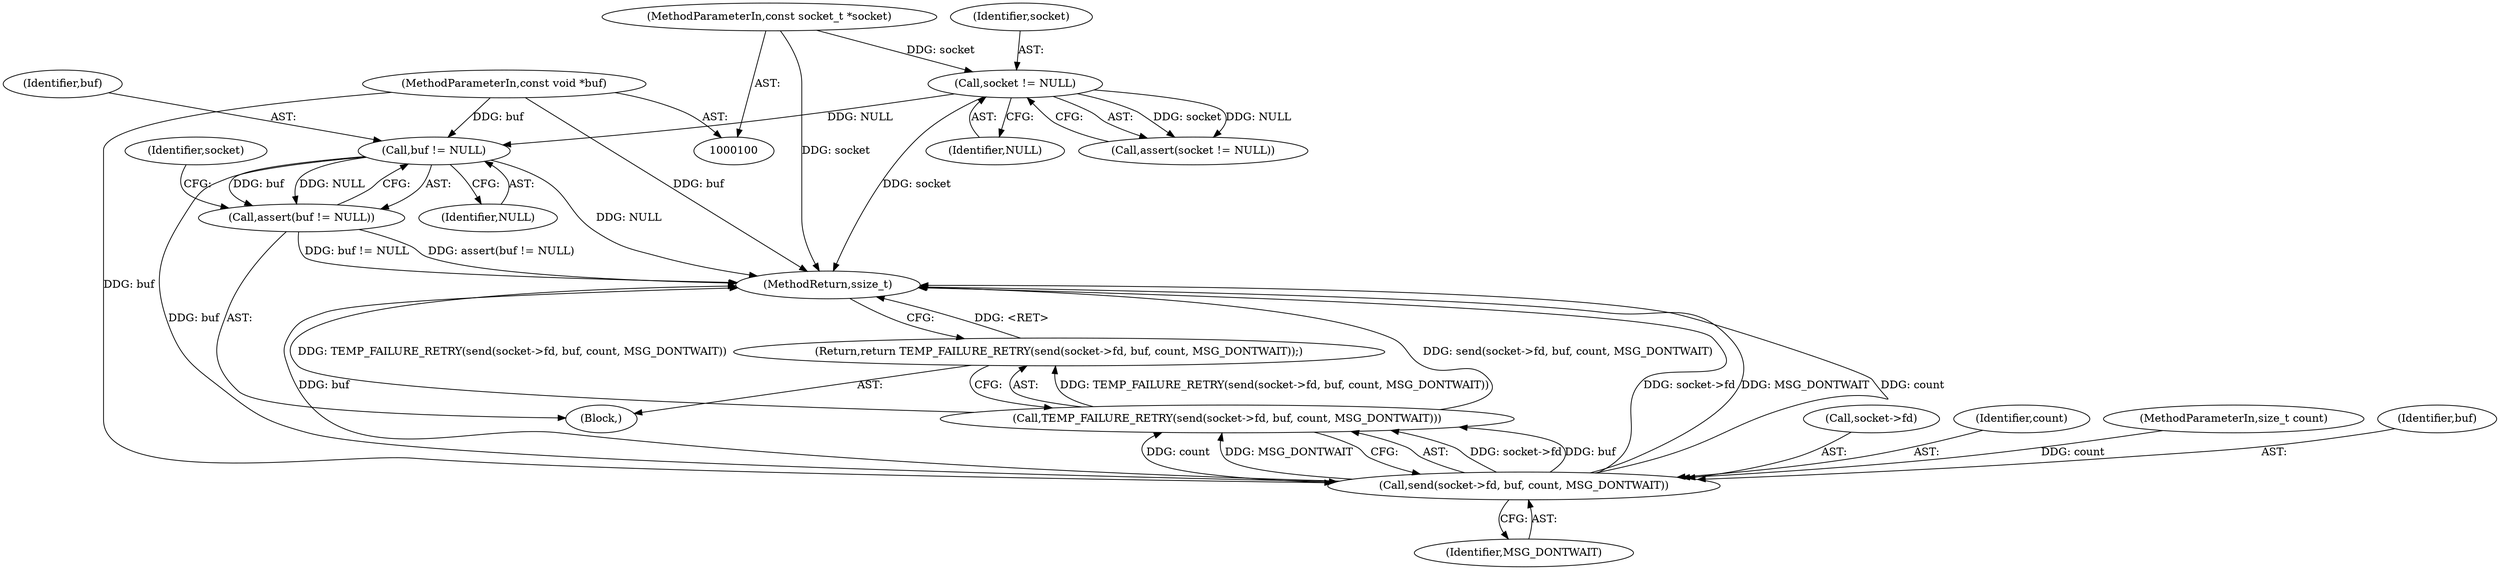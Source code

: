 digraph "0_Android_472271b153c5dc53c28beac55480a8d8434b2d5c_64@pointer" {
"1000110" [label="(Call,buf != NULL)"];
"1000102" [label="(MethodParameterIn,const void *buf)"];
"1000106" [label="(Call,socket != NULL)"];
"1000101" [label="(MethodParameterIn,const socket_t *socket)"];
"1000109" [label="(Call,assert(buf != NULL))"];
"1000115" [label="(Call,send(socket->fd, buf, count, MSG_DONTWAIT))"];
"1000114" [label="(Call,TEMP_FAILURE_RETRY(send(socket->fd, buf, count, MSG_DONTWAIT)))"];
"1000113" [label="(Return,return TEMP_FAILURE_RETRY(send(socket->fd, buf, count, MSG_DONTWAIT));)"];
"1000114" [label="(Call,TEMP_FAILURE_RETRY(send(socket->fd, buf, count, MSG_DONTWAIT)))"];
"1000113" [label="(Return,return TEMP_FAILURE_RETRY(send(socket->fd, buf, count, MSG_DONTWAIT));)"];
"1000117" [label="(Identifier,socket)"];
"1000104" [label="(Block,)"];
"1000107" [label="(Identifier,socket)"];
"1000116" [label="(Call,socket->fd)"];
"1000120" [label="(Identifier,count)"];
"1000101" [label="(MethodParameterIn,const socket_t *socket)"];
"1000111" [label="(Identifier,buf)"];
"1000115" [label="(Call,send(socket->fd, buf, count, MSG_DONTWAIT))"];
"1000112" [label="(Identifier,NULL)"];
"1000103" [label="(MethodParameterIn,size_t count)"];
"1000110" [label="(Call,buf != NULL)"];
"1000108" [label="(Identifier,NULL)"];
"1000121" [label="(Identifier,MSG_DONTWAIT)"];
"1000119" [label="(Identifier,buf)"];
"1000122" [label="(MethodReturn,ssize_t)"];
"1000105" [label="(Call,assert(socket != NULL))"];
"1000109" [label="(Call,assert(buf != NULL))"];
"1000106" [label="(Call,socket != NULL)"];
"1000102" [label="(MethodParameterIn,const void *buf)"];
"1000110" -> "1000109"  [label="AST: "];
"1000110" -> "1000112"  [label="CFG: "];
"1000111" -> "1000110"  [label="AST: "];
"1000112" -> "1000110"  [label="AST: "];
"1000109" -> "1000110"  [label="CFG: "];
"1000110" -> "1000122"  [label="DDG: NULL"];
"1000110" -> "1000109"  [label="DDG: buf"];
"1000110" -> "1000109"  [label="DDG: NULL"];
"1000102" -> "1000110"  [label="DDG: buf"];
"1000106" -> "1000110"  [label="DDG: NULL"];
"1000110" -> "1000115"  [label="DDG: buf"];
"1000102" -> "1000100"  [label="AST: "];
"1000102" -> "1000122"  [label="DDG: buf"];
"1000102" -> "1000115"  [label="DDG: buf"];
"1000106" -> "1000105"  [label="AST: "];
"1000106" -> "1000108"  [label="CFG: "];
"1000107" -> "1000106"  [label="AST: "];
"1000108" -> "1000106"  [label="AST: "];
"1000105" -> "1000106"  [label="CFG: "];
"1000106" -> "1000122"  [label="DDG: socket"];
"1000106" -> "1000105"  [label="DDG: socket"];
"1000106" -> "1000105"  [label="DDG: NULL"];
"1000101" -> "1000106"  [label="DDG: socket"];
"1000101" -> "1000100"  [label="AST: "];
"1000101" -> "1000122"  [label="DDG: socket"];
"1000109" -> "1000104"  [label="AST: "];
"1000117" -> "1000109"  [label="CFG: "];
"1000109" -> "1000122"  [label="DDG: buf != NULL"];
"1000109" -> "1000122"  [label="DDG: assert(buf != NULL)"];
"1000115" -> "1000114"  [label="AST: "];
"1000115" -> "1000121"  [label="CFG: "];
"1000116" -> "1000115"  [label="AST: "];
"1000119" -> "1000115"  [label="AST: "];
"1000120" -> "1000115"  [label="AST: "];
"1000121" -> "1000115"  [label="AST: "];
"1000114" -> "1000115"  [label="CFG: "];
"1000115" -> "1000122"  [label="DDG: buf"];
"1000115" -> "1000122"  [label="DDG: socket->fd"];
"1000115" -> "1000122"  [label="DDG: MSG_DONTWAIT"];
"1000115" -> "1000122"  [label="DDG: count"];
"1000115" -> "1000114"  [label="DDG: socket->fd"];
"1000115" -> "1000114"  [label="DDG: buf"];
"1000115" -> "1000114"  [label="DDG: count"];
"1000115" -> "1000114"  [label="DDG: MSG_DONTWAIT"];
"1000103" -> "1000115"  [label="DDG: count"];
"1000114" -> "1000113"  [label="AST: "];
"1000113" -> "1000114"  [label="CFG: "];
"1000114" -> "1000122"  [label="DDG: TEMP_FAILURE_RETRY(send(socket->fd, buf, count, MSG_DONTWAIT))"];
"1000114" -> "1000122"  [label="DDG: send(socket->fd, buf, count, MSG_DONTWAIT)"];
"1000114" -> "1000113"  [label="DDG: TEMP_FAILURE_RETRY(send(socket->fd, buf, count, MSG_DONTWAIT))"];
"1000113" -> "1000104"  [label="AST: "];
"1000122" -> "1000113"  [label="CFG: "];
"1000113" -> "1000122"  [label="DDG: <RET>"];
}
